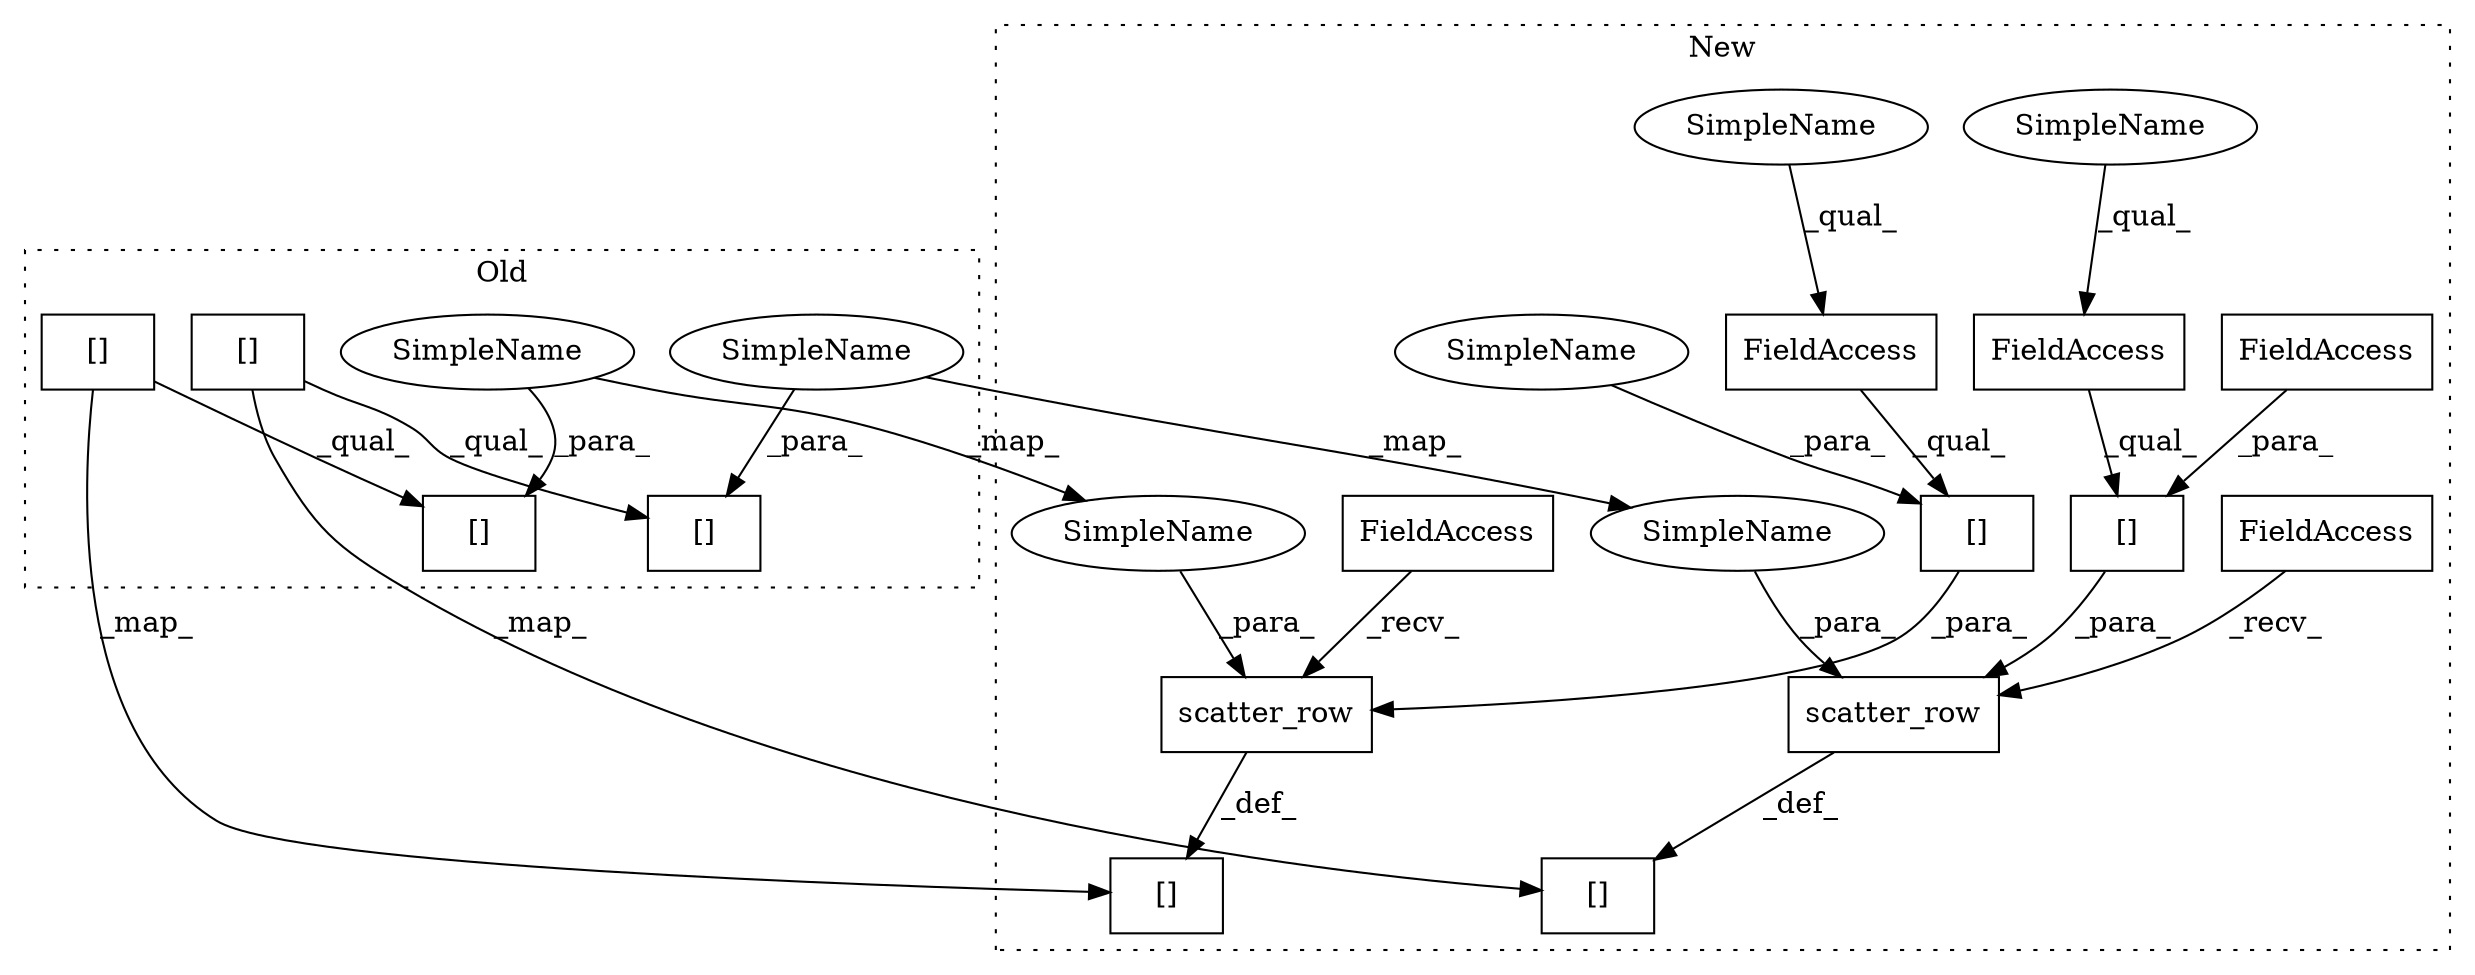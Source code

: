 digraph G {
subgraph cluster0 {
1 [label="[]" a="2" s="3614,3637" l="22,1" shape="box"];
4 [label="[]" a="2" s="3614,3634" l="17,1" shape="box"];
5 [label="[]" a="2" s="3672,3700" l="27,1" shape="box"];
8 [label="[]" a="2" s="3672,3697" l="17,1" shape="box"];
16 [label="SimpleName" a="42" s="3636" l="1" shape="ellipse"];
17 [label="SimpleName" a="42" s="3699" l="1" shape="ellipse"];
label = "Old";
style="dotted";
}
subgraph cluster1 {
2 [label="scatter_row" a="32" s="3648,3687" l="12,1" shape="box"];
3 [label="[]" a="2" s="3614,3634" l="17,1" shape="box"];
6 [label="scatter_row" a="32" s="3757,3800" l="12,1" shape="box"];
7 [label="[]" a="2" s="3718,3743" l="17,1" shape="box"];
9 [label="FieldAccess" a="22" s="3745" l="3" shape="box"];
10 [label="[]" a="2" s="3660,3680" l="17,1" shape="box"];
11 [label="FieldAccess" a="22" s="3660" l="16" shape="box"];
12 [label="[]" a="2" s="3769,3794" l="17,1" shape="box"];
13 [label="FieldAccess" a="22" s="3769" l="16" shape="box"];
14 [label="FieldAccess" a="22" s="3786" l="8" shape="box"];
15 [label="FieldAccess" a="22" s="3636" l="3" shape="box"];
18 [label="SimpleName" a="42" s="3796" l="1" shape="ellipse"];
19 [label="SimpleName" a="42" s="3682" l="1" shape="ellipse"];
20 [label="SimpleName" a="42" s="3769" l="4" shape="ellipse"];
21 [label="SimpleName" a="42" s="3660" l="4" shape="ellipse"];
22 [label="SimpleName" a="42" s="3677" l="3" shape="ellipse"];
label = "New";
style="dotted";
}
2 -> 3 [label="_def_"];
4 -> 1 [label="_qual_"];
4 -> 3 [label="_map_"];
6 -> 7 [label="_def_"];
8 -> 5 [label="_qual_"];
8 -> 7 [label="_map_"];
9 -> 6 [label="_recv_"];
10 -> 2 [label="_para_"];
11 -> 10 [label="_qual_"];
12 -> 6 [label="_para_"];
13 -> 12 [label="_qual_"];
14 -> 12 [label="_para_"];
15 -> 2 [label="_recv_"];
16 -> 19 [label="_map_"];
16 -> 1 [label="_para_"];
17 -> 18 [label="_map_"];
17 -> 5 [label="_para_"];
18 -> 6 [label="_para_"];
19 -> 2 [label="_para_"];
20 -> 13 [label="_qual_"];
21 -> 11 [label="_qual_"];
22 -> 10 [label="_para_"];
}